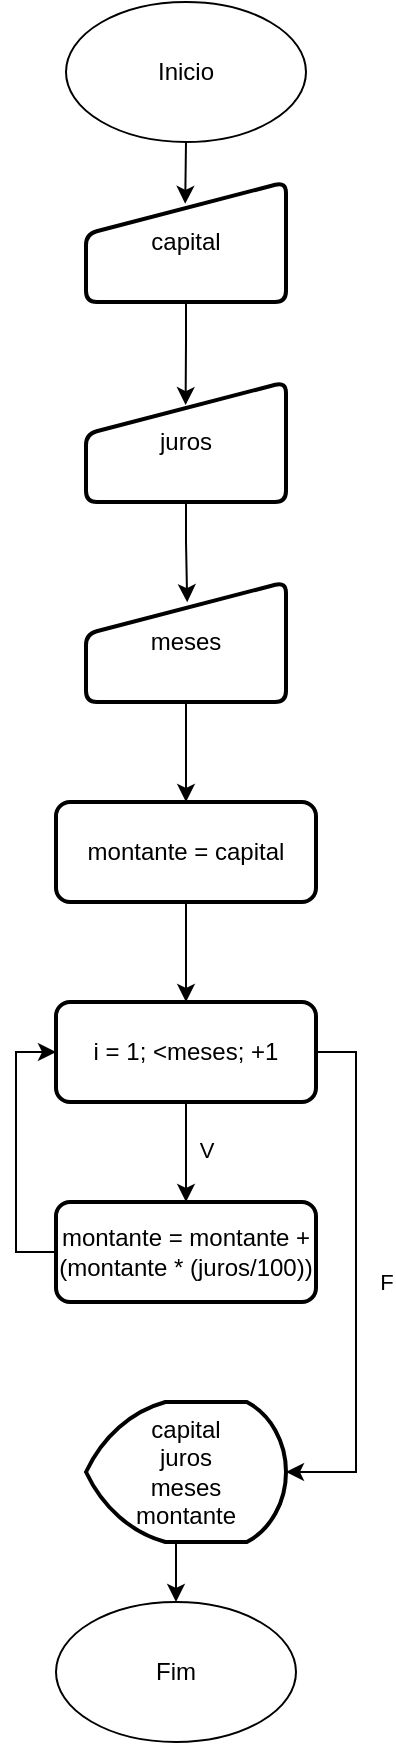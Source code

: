 <mxfile version="26.0.5">
  <diagram name="Página-1" id="EQY7rx08GIGifhaFdDs0">
    <mxGraphModel dx="497" dy="1418" grid="1" gridSize="10" guides="1" tooltips="1" connect="1" arrows="1" fold="1" page="1" pageScale="1" pageWidth="827" pageHeight="1169" math="0" shadow="0">
      <root>
        <mxCell id="0" />
        <mxCell id="1" parent="0" />
        <mxCell id="6GOztxUwA011YL0eF0oX-10" style="edgeStyle=orthogonalEdgeStyle;rounded=0;orthogonalLoop=1;jettySize=auto;html=1;exitX=0.5;exitY=1;exitDx=0;exitDy=0;entryX=0.496;entryY=0.182;entryDx=0;entryDy=0;entryPerimeter=0;" parent="1" source="6GOztxUwA011YL0eF0oX-1" target="4tRj3qsYlX7BPZ3sDEy2-1" edge="1">
          <mxGeometry relative="1" as="geometry">
            <mxPoint x="270" y="80" as="targetPoint" />
          </mxGeometry>
        </mxCell>
        <mxCell id="6GOztxUwA011YL0eF0oX-1" value="Inicio" style="ellipse;whiteSpace=wrap;html=1;" parent="1" vertex="1">
          <mxGeometry x="210" y="-20" width="120" height="70" as="geometry" />
        </mxCell>
        <mxCell id="6GOztxUwA011YL0eF0oX-2" value="Fim" style="ellipse;whiteSpace=wrap;html=1;" parent="1" vertex="1">
          <mxGeometry x="205" y="780" width="120" height="70" as="geometry" />
        </mxCell>
        <mxCell id="6GOztxUwA011YL0eF0oX-11" style="edgeStyle=orthogonalEdgeStyle;rounded=0;orthogonalLoop=1;jettySize=auto;html=1;exitX=0.5;exitY=1;exitDx=0;exitDy=0;entryX=0.498;entryY=0.192;entryDx=0;entryDy=0;entryPerimeter=0;" parent="1" source="4tRj3qsYlX7BPZ3sDEy2-1" target="4tRj3qsYlX7BPZ3sDEy2-4" edge="1">
          <mxGeometry relative="1" as="geometry">
            <mxPoint x="270" y="130" as="sourcePoint" />
            <mxPoint x="270" y="180" as="targetPoint" />
          </mxGeometry>
        </mxCell>
        <mxCell id="6GOztxUwA011YL0eF0oX-12" style="edgeStyle=orthogonalEdgeStyle;rounded=0;orthogonalLoop=1;jettySize=auto;html=1;exitX=0.5;exitY=1;exitDx=0;exitDy=0;entryX=0.506;entryY=0.168;entryDx=0;entryDy=0;entryPerimeter=0;" parent="1" source="4tRj3qsYlX7BPZ3sDEy2-4" target="4tRj3qsYlX7BPZ3sDEy2-5" edge="1">
          <mxGeometry relative="1" as="geometry">
            <mxPoint x="270" y="230" as="sourcePoint" />
            <mxPoint x="270" y="280" as="targetPoint" />
          </mxGeometry>
        </mxCell>
        <mxCell id="6GOztxUwA011YL0eF0oX-13" style="edgeStyle=orthogonalEdgeStyle;rounded=0;orthogonalLoop=1;jettySize=auto;html=1;exitX=0.5;exitY=1;exitDx=0;exitDy=0;entryX=0.5;entryY=0;entryDx=0;entryDy=0;" parent="1" source="4tRj3qsYlX7BPZ3sDEy2-5" target="6GOztxUwA011YL0eF0oX-6" edge="1">
          <mxGeometry relative="1" as="geometry">
            <mxPoint x="270" y="330" as="sourcePoint" />
          </mxGeometry>
        </mxCell>
        <mxCell id="6GOztxUwA011YL0eF0oX-14" style="edgeStyle=orthogonalEdgeStyle;rounded=0;orthogonalLoop=1;jettySize=auto;html=1;exitX=0.5;exitY=1;exitDx=0;exitDy=0;entryX=0.5;entryY=0;entryDx=0;entryDy=0;" parent="1" source="6GOztxUwA011YL0eF0oX-6" target="6GOztxUwA011YL0eF0oX-7" edge="1">
          <mxGeometry relative="1" as="geometry" />
        </mxCell>
        <mxCell id="6GOztxUwA011YL0eF0oX-6" value="montante = capital" style="rounded=1;whiteSpace=wrap;html=1;absoluteArcSize=1;arcSize=14;strokeWidth=2;" parent="1" vertex="1">
          <mxGeometry x="205" y="380" width="130" height="50" as="geometry" />
        </mxCell>
        <mxCell id="6GOztxUwA011YL0eF0oX-15" style="edgeStyle=orthogonalEdgeStyle;rounded=0;orthogonalLoop=1;jettySize=auto;html=1;exitX=0.5;exitY=1;exitDx=0;exitDy=0;entryX=0.5;entryY=0;entryDx=0;entryDy=0;" parent="1" source="6GOztxUwA011YL0eF0oX-7" target="6GOztxUwA011YL0eF0oX-8" edge="1">
          <mxGeometry relative="1" as="geometry" />
        </mxCell>
        <mxCell id="6GOztxUwA011YL0eF0oX-17" value="V" style="edgeLabel;html=1;align=center;verticalAlign=middle;resizable=0;points=[];" parent="6GOztxUwA011YL0eF0oX-15" vertex="1" connectable="0">
          <mxGeometry x="-0.04" y="2" relative="1" as="geometry">
            <mxPoint x="8" as="offset" />
          </mxGeometry>
        </mxCell>
        <mxCell id="6GOztxUwA011YL0eF0oX-7" value="i = 1; &amp;lt;meses; +1" style="rounded=1;whiteSpace=wrap;html=1;absoluteArcSize=1;arcSize=14;strokeWidth=2;" parent="1" vertex="1">
          <mxGeometry x="205" y="480" width="130" height="50" as="geometry" />
        </mxCell>
        <mxCell id="6GOztxUwA011YL0eF0oX-16" style="edgeStyle=orthogonalEdgeStyle;rounded=0;orthogonalLoop=1;jettySize=auto;html=1;exitX=0;exitY=0.5;exitDx=0;exitDy=0;entryX=0;entryY=0.5;entryDx=0;entryDy=0;" parent="1" source="6GOztxUwA011YL0eF0oX-8" target="6GOztxUwA011YL0eF0oX-7" edge="1">
          <mxGeometry relative="1" as="geometry" />
        </mxCell>
        <mxCell id="6GOztxUwA011YL0eF0oX-8" value="montante = montante + (montante * (juros/100))" style="rounded=1;whiteSpace=wrap;html=1;absoluteArcSize=1;arcSize=14;strokeWidth=2;" parent="1" vertex="1">
          <mxGeometry x="205" y="580" width="130" height="50" as="geometry" />
        </mxCell>
        <mxCell id="6GOztxUwA011YL0eF0oX-21" style="edgeStyle=orthogonalEdgeStyle;rounded=0;orthogonalLoop=1;jettySize=auto;html=1;exitX=0.5;exitY=1;exitDx=0;exitDy=0;exitPerimeter=0;entryX=0.5;entryY=0;entryDx=0;entryDy=0;" parent="1" source="6GOztxUwA011YL0eF0oX-18" target="6GOztxUwA011YL0eF0oX-2" edge="1">
          <mxGeometry relative="1" as="geometry" />
        </mxCell>
        <mxCell id="6GOztxUwA011YL0eF0oX-18" value="capital&lt;div&gt;juros&lt;/div&gt;&lt;div&gt;meses&lt;/div&gt;&lt;div&gt;montante&lt;/div&gt;" style="strokeWidth=2;html=1;shape=mxgraph.flowchart.display;whiteSpace=wrap;" parent="1" vertex="1">
          <mxGeometry x="220" y="680" width="100" height="70" as="geometry" />
        </mxCell>
        <mxCell id="6GOztxUwA011YL0eF0oX-19" style="edgeStyle=orthogonalEdgeStyle;rounded=0;orthogonalLoop=1;jettySize=auto;html=1;exitX=1;exitY=0.5;exitDx=0;exitDy=0;entryX=1;entryY=0.5;entryDx=0;entryDy=0;entryPerimeter=0;" parent="1" source="6GOztxUwA011YL0eF0oX-7" target="6GOztxUwA011YL0eF0oX-18" edge="1">
          <mxGeometry relative="1" as="geometry" />
        </mxCell>
        <mxCell id="6GOztxUwA011YL0eF0oX-20" value="F" style="edgeLabel;html=1;align=center;verticalAlign=middle;resizable=0;points=[];" parent="6GOztxUwA011YL0eF0oX-19" vertex="1" connectable="0">
          <mxGeometry x="-0.23" y="4" relative="1" as="geometry">
            <mxPoint x="11" y="33" as="offset" />
          </mxGeometry>
        </mxCell>
        <mxCell id="4tRj3qsYlX7BPZ3sDEy2-1" value="capital" style="html=1;strokeWidth=2;shape=manualInput;whiteSpace=wrap;rounded=1;size=26;arcSize=11;" vertex="1" parent="1">
          <mxGeometry x="220" y="70" width="100" height="60" as="geometry" />
        </mxCell>
        <mxCell id="4tRj3qsYlX7BPZ3sDEy2-4" value="juros" style="html=1;strokeWidth=2;shape=manualInput;whiteSpace=wrap;rounded=1;size=26;arcSize=11;" vertex="1" parent="1">
          <mxGeometry x="220" y="170" width="100" height="60" as="geometry" />
        </mxCell>
        <mxCell id="4tRj3qsYlX7BPZ3sDEy2-5" value="meses" style="html=1;strokeWidth=2;shape=manualInput;whiteSpace=wrap;rounded=1;size=26;arcSize=11;" vertex="1" parent="1">
          <mxGeometry x="220" y="270" width="100" height="60" as="geometry" />
        </mxCell>
      </root>
    </mxGraphModel>
  </diagram>
</mxfile>
